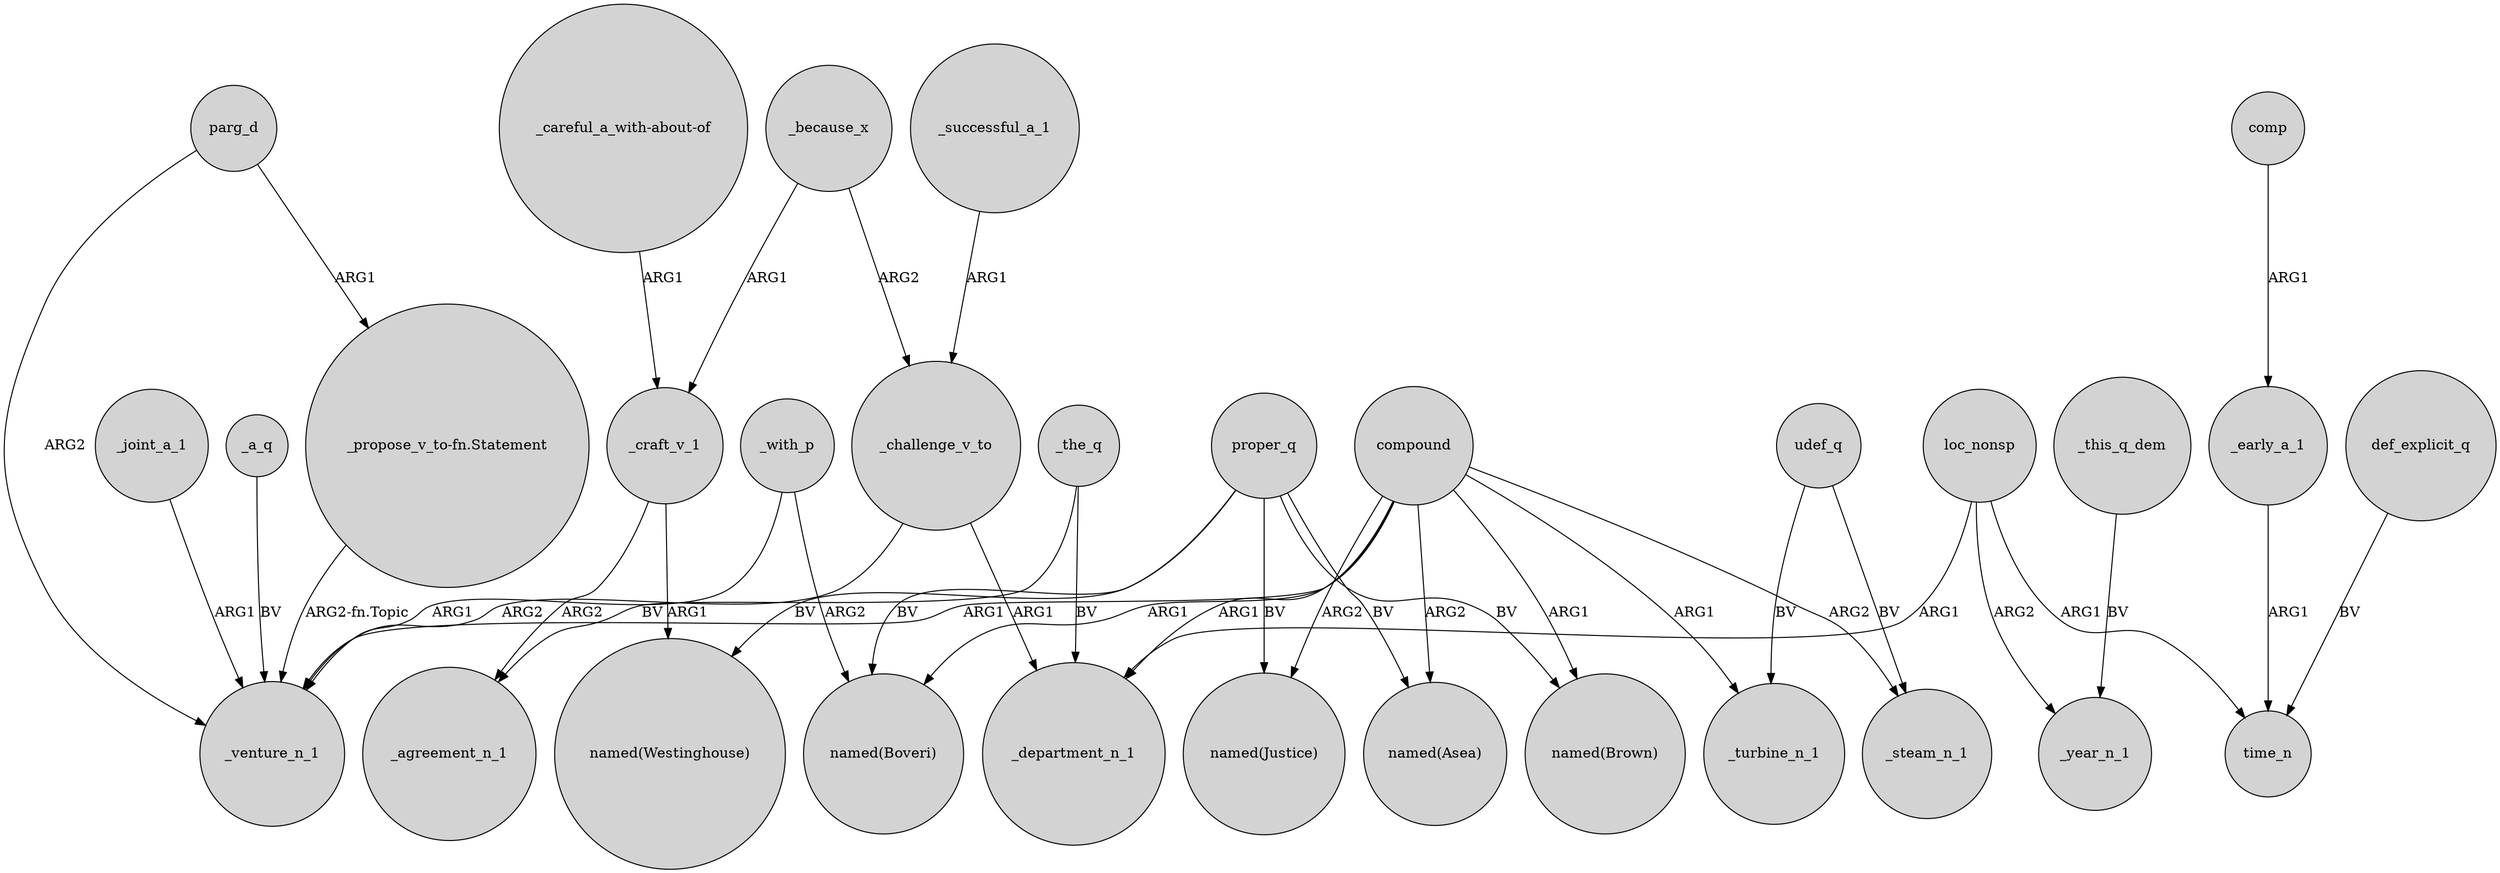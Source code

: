 digraph {
	node [shape=circle style=filled]
	_craft_v_1 -> "named(Westinghouse)" [label=ARG1]
	compound -> _venture_n_1 [label=ARG1]
	_joint_a_1 -> _venture_n_1 [label=ARG1]
	compound -> _turbine_n_1 [label=ARG1]
	def_explicit_q -> time_n [label=BV]
	proper_q -> "named(Asea)" [label=BV]
	_because_x -> _craft_v_1 [label=ARG1]
	proper_q -> "named(Westinghouse)" [label=BV]
	proper_q -> "named(Boveri)" [label=BV]
	udef_q -> _turbine_n_1 [label=BV]
	compound -> _department_n_1 [label=ARG1]
	_successful_a_1 -> _challenge_v_to [label=ARG1]
	parg_d -> "_propose_v_to-fn.Statement" [label=ARG1]
	compound -> _steam_n_1 [label=ARG2]
	loc_nonsp -> time_n [label=ARG1]
	proper_q -> "named(Brown)" [label=BV]
	_the_q -> _department_n_1 [label=BV]
	_the_q -> _agreement_n_1 [label=BV]
	"_propose_v_to-fn.Statement" -> _venture_n_1 [label="ARG2-fn.Topic"]
	"_careful_a_with-about-of" -> _craft_v_1 [label=ARG1]
	proper_q -> "named(Justice)" [label=BV]
	loc_nonsp -> _department_n_1 [label=ARG1]
	compound -> "named(Asea)" [label=ARG2]
	compound -> "named(Justice)" [label=ARG2]
	loc_nonsp -> _year_n_1 [label=ARG2]
	_with_p -> _venture_n_1 [label=ARG1]
	compound -> "named(Boveri)" [label=ARG1]
	_because_x -> _challenge_v_to [label=ARG2]
	_craft_v_1 -> _agreement_n_1 [label=ARG2]
	_early_a_1 -> time_n [label=ARG1]
	_challenge_v_to -> _department_n_1 [label=ARG1]
	parg_d -> _venture_n_1 [label=ARG2]
	_with_p -> "named(Boveri)" [label=ARG2]
	_a_q -> _venture_n_1 [label=BV]
	compound -> "named(Brown)" [label=ARG1]
	comp -> _early_a_1 [label=ARG1]
	udef_q -> _steam_n_1 [label=BV]
	_challenge_v_to -> _venture_n_1 [label=ARG2]
	_this_q_dem -> _year_n_1 [label=BV]
}
